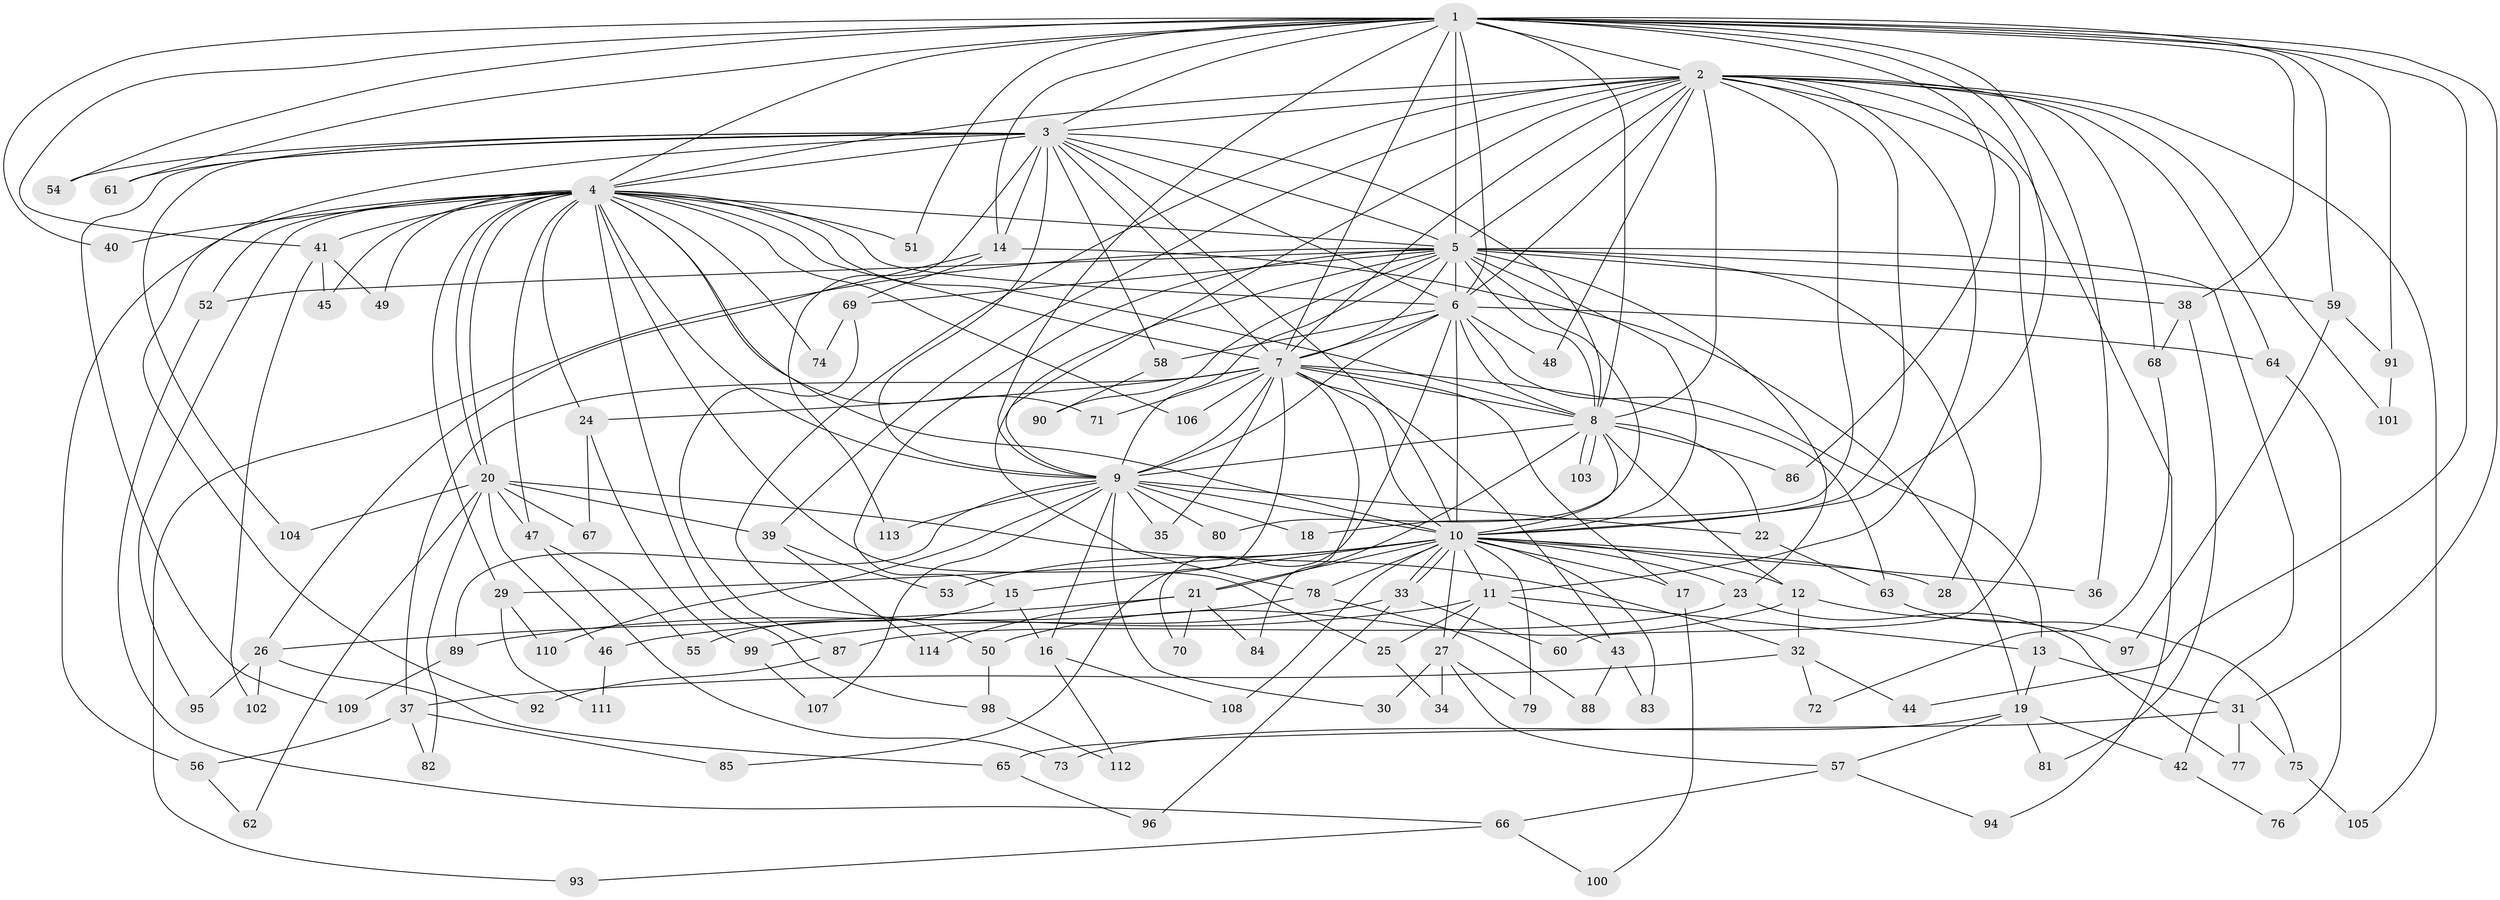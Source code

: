 // Generated by graph-tools (version 1.1) at 2025/25/03/09/25 03:25:36]
// undirected, 114 vertices, 253 edges
graph export_dot {
graph [start="1"]
  node [color=gray90,style=filled];
  1;
  2;
  3;
  4;
  5;
  6;
  7;
  8;
  9;
  10;
  11;
  12;
  13;
  14;
  15;
  16;
  17;
  18;
  19;
  20;
  21;
  22;
  23;
  24;
  25;
  26;
  27;
  28;
  29;
  30;
  31;
  32;
  33;
  34;
  35;
  36;
  37;
  38;
  39;
  40;
  41;
  42;
  43;
  44;
  45;
  46;
  47;
  48;
  49;
  50;
  51;
  52;
  53;
  54;
  55;
  56;
  57;
  58;
  59;
  60;
  61;
  62;
  63;
  64;
  65;
  66;
  67;
  68;
  69;
  70;
  71;
  72;
  73;
  74;
  75;
  76;
  77;
  78;
  79;
  80;
  81;
  82;
  83;
  84;
  85;
  86;
  87;
  88;
  89;
  90;
  91;
  92;
  93;
  94;
  95;
  96;
  97;
  98;
  99;
  100;
  101;
  102;
  103;
  104;
  105;
  106;
  107;
  108;
  109;
  110;
  111;
  112;
  113;
  114;
  1 -- 2;
  1 -- 3;
  1 -- 4;
  1 -- 5;
  1 -- 6;
  1 -- 7;
  1 -- 8;
  1 -- 9;
  1 -- 10;
  1 -- 14;
  1 -- 31;
  1 -- 36;
  1 -- 38;
  1 -- 40;
  1 -- 41;
  1 -- 44;
  1 -- 51;
  1 -- 54;
  1 -- 59;
  1 -- 61;
  1 -- 86;
  1 -- 91;
  2 -- 3;
  2 -- 4;
  2 -- 5;
  2 -- 6;
  2 -- 7;
  2 -- 8;
  2 -- 9;
  2 -- 10;
  2 -- 11;
  2 -- 18;
  2 -- 39;
  2 -- 48;
  2 -- 50;
  2 -- 60;
  2 -- 64;
  2 -- 68;
  2 -- 94;
  2 -- 101;
  2 -- 105;
  3 -- 4;
  3 -- 5;
  3 -- 6;
  3 -- 7;
  3 -- 8;
  3 -- 9;
  3 -- 10;
  3 -- 14;
  3 -- 54;
  3 -- 58;
  3 -- 61;
  3 -- 92;
  3 -- 104;
  3 -- 109;
  3 -- 113;
  4 -- 5;
  4 -- 6;
  4 -- 7;
  4 -- 8;
  4 -- 9;
  4 -- 10;
  4 -- 20;
  4 -- 20;
  4 -- 24;
  4 -- 25;
  4 -- 29;
  4 -- 40;
  4 -- 41;
  4 -- 45;
  4 -- 47;
  4 -- 49;
  4 -- 51;
  4 -- 52;
  4 -- 56;
  4 -- 71;
  4 -- 74;
  4 -- 95;
  4 -- 98;
  4 -- 106;
  5 -- 6;
  5 -- 7;
  5 -- 8;
  5 -- 9;
  5 -- 10;
  5 -- 15;
  5 -- 23;
  5 -- 28;
  5 -- 38;
  5 -- 42;
  5 -- 52;
  5 -- 59;
  5 -- 69;
  5 -- 78;
  5 -- 80;
  5 -- 90;
  5 -- 93;
  6 -- 7;
  6 -- 8;
  6 -- 9;
  6 -- 10;
  6 -- 13;
  6 -- 48;
  6 -- 58;
  6 -- 64;
  6 -- 70;
  7 -- 8;
  7 -- 9;
  7 -- 10;
  7 -- 17;
  7 -- 24;
  7 -- 35;
  7 -- 37;
  7 -- 43;
  7 -- 63;
  7 -- 71;
  7 -- 84;
  7 -- 85;
  7 -- 106;
  8 -- 9;
  8 -- 10;
  8 -- 12;
  8 -- 21;
  8 -- 22;
  8 -- 86;
  8 -- 103;
  8 -- 103;
  9 -- 10;
  9 -- 16;
  9 -- 18;
  9 -- 22;
  9 -- 30;
  9 -- 35;
  9 -- 80;
  9 -- 89;
  9 -- 107;
  9 -- 110;
  9 -- 113;
  10 -- 11;
  10 -- 12;
  10 -- 15;
  10 -- 17;
  10 -- 21;
  10 -- 23;
  10 -- 27;
  10 -- 28;
  10 -- 29;
  10 -- 33;
  10 -- 33;
  10 -- 36;
  10 -- 53;
  10 -- 78;
  10 -- 79;
  10 -- 83;
  10 -- 108;
  11 -- 13;
  11 -- 25;
  11 -- 27;
  11 -- 43;
  11 -- 46;
  12 -- 32;
  12 -- 50;
  12 -- 97;
  13 -- 19;
  13 -- 31;
  14 -- 19;
  14 -- 26;
  14 -- 69;
  15 -- 16;
  15 -- 55;
  16 -- 108;
  16 -- 112;
  17 -- 100;
  19 -- 42;
  19 -- 57;
  19 -- 73;
  19 -- 81;
  20 -- 32;
  20 -- 39;
  20 -- 46;
  20 -- 47;
  20 -- 62;
  20 -- 67;
  20 -- 82;
  20 -- 104;
  21 -- 26;
  21 -- 70;
  21 -- 84;
  21 -- 114;
  22 -- 63;
  23 -- 77;
  23 -- 87;
  24 -- 67;
  24 -- 99;
  25 -- 34;
  26 -- 65;
  26 -- 95;
  26 -- 102;
  27 -- 30;
  27 -- 34;
  27 -- 57;
  27 -- 79;
  29 -- 110;
  29 -- 111;
  31 -- 65;
  31 -- 75;
  31 -- 77;
  32 -- 37;
  32 -- 44;
  32 -- 72;
  33 -- 60;
  33 -- 96;
  33 -- 99;
  37 -- 56;
  37 -- 82;
  37 -- 85;
  38 -- 68;
  38 -- 81;
  39 -- 53;
  39 -- 114;
  41 -- 45;
  41 -- 49;
  41 -- 102;
  42 -- 76;
  43 -- 83;
  43 -- 88;
  46 -- 111;
  47 -- 55;
  47 -- 73;
  50 -- 98;
  52 -- 66;
  56 -- 62;
  57 -- 66;
  57 -- 94;
  58 -- 90;
  59 -- 91;
  59 -- 97;
  63 -- 75;
  64 -- 76;
  65 -- 96;
  66 -- 93;
  66 -- 100;
  68 -- 72;
  69 -- 74;
  69 -- 87;
  75 -- 105;
  78 -- 88;
  78 -- 89;
  87 -- 92;
  89 -- 109;
  91 -- 101;
  98 -- 112;
  99 -- 107;
}
